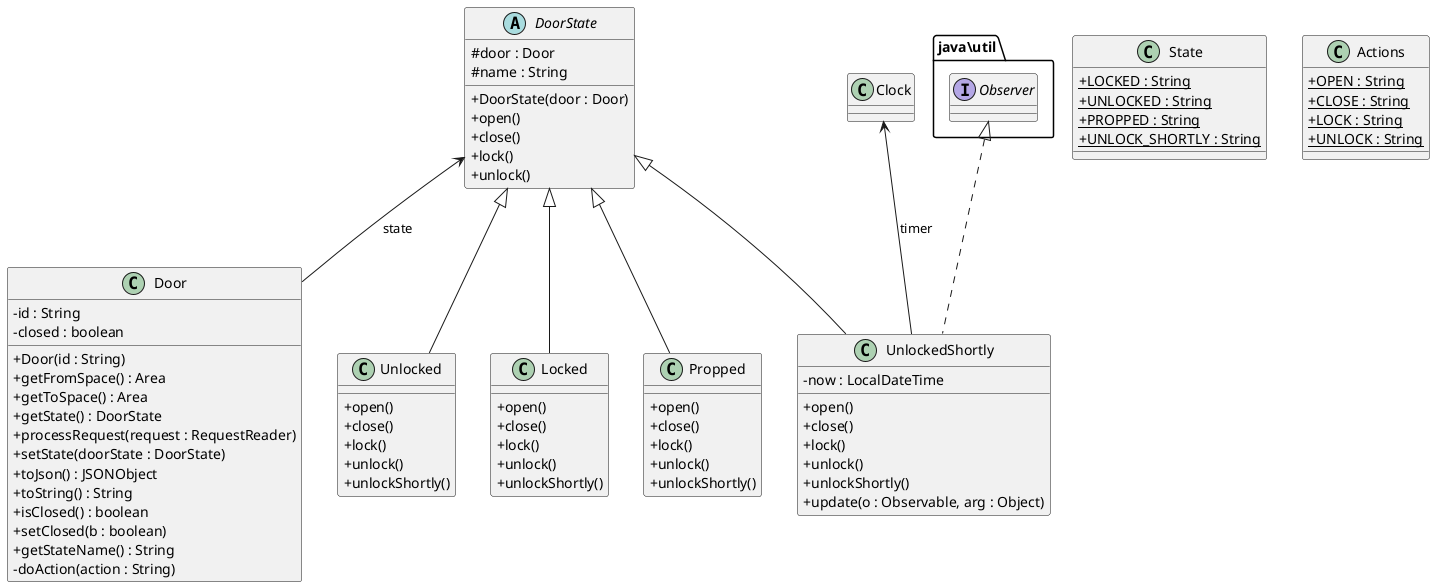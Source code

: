 @startuml
'https://plantuml.com/sequence-diagram
skinparam classAttributeIconSize 0

class Door {
    - id : String
    - closed : boolean
    + Door(id : String)
    + getFromSpace() : Area
    + getToSpace() : Area
    + getState() : DoorState
    + processRequest(request : RequestReader)
    + setState(doorState : DoorState)
    + toJson() : JSONObject
    + toString() : String
    + isClosed() : boolean
    + setClosed(b : boolean)
    + getStateName() : String
    - doAction(action : String)
}

abstract class DoorState {
    # door : Door
    # name : String
    + DoorState(door : Door)
    + open()
    + close()
    + lock()
    + unlock()
}

class State {
    + {static} LOCKED : String
    + {static} UNLOCKED : String
    + {static} PROPPED : String
    + {static} UNLOCK_SHORTLY : String
}

class Actions {
    + {static} OPEN : String
    + {static} CLOSE : String
    + {static} LOCK : String
    + {static} UNLOCK : String
}

class Unlocked {
    + open()
    + close()
    + lock()
    + unlock()
    + unlockShortly()
}

class Locked {
    + open()
    + close()
    + lock()
    + unlock()
    + unlockShortly()
}

class Propped extends DoorState {
    + open()
    + close()
    + lock()
    + unlock()
    + unlockShortly()
}

class UnlockedShortly implements java\util.Observer {
    - now : LocalDateTime
    + open()
    + close()
    + lock()
    + unlock()
    + unlockShortly()
    + update(o : Observable, arg : Object)

}

DoorState <|-- Unlocked
DoorState <|-- UnlockedShortly
DoorState <|-- Locked

DoorState <-- Door : state
Clock <-- UnlockedShortly : timer
@enduml